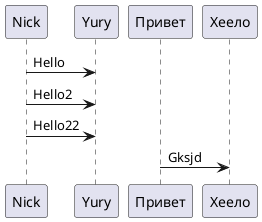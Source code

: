 @startuml


Nick -> Yury: Hello
Nick -> Yury: Hello2
Nick -> Yury: Hello22

Привет -> Хеело: Gksjd


@enduml
